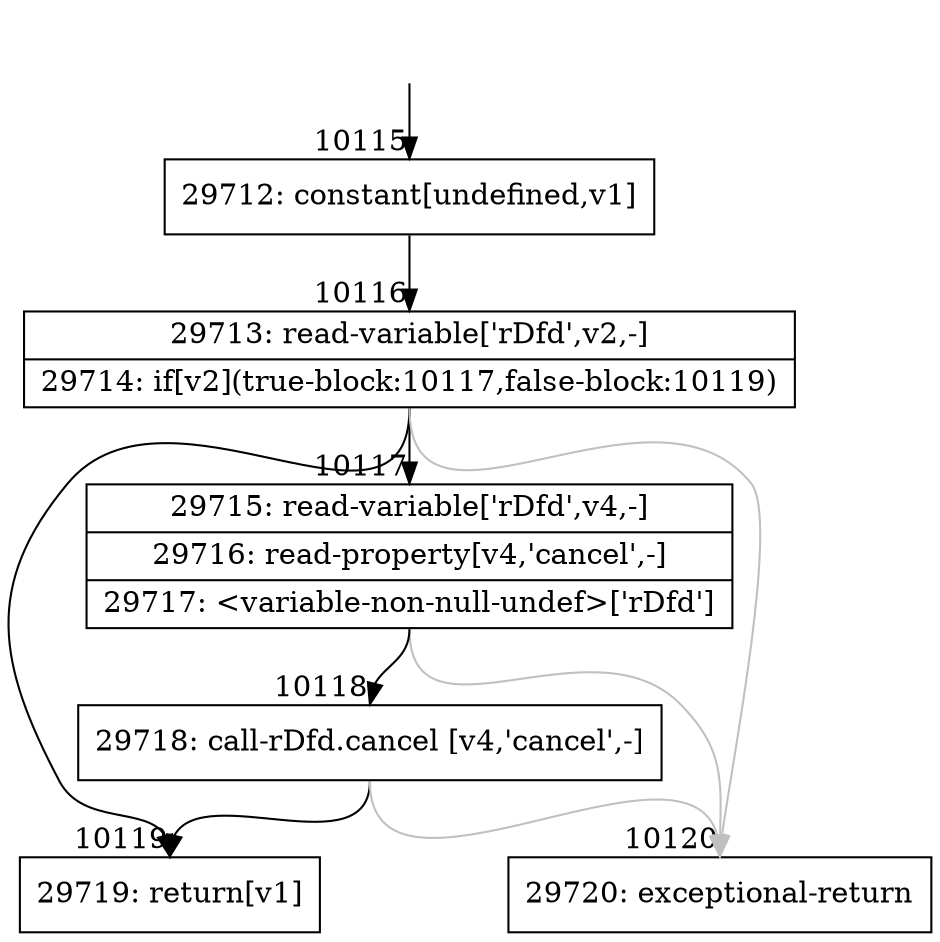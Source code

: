 digraph {
rankdir="TD"
BB_entry720[shape=none,label=""];
BB_entry720 -> BB10115 [tailport=s, headport=n, headlabel="    10115"]
BB10115 [shape=record label="{29712: constant[undefined,v1]}" ] 
BB10115 -> BB10116 [tailport=s, headport=n, headlabel="      10116"]
BB10116 [shape=record label="{29713: read-variable['rDfd',v2,-]|29714: if[v2](true-block:10117,false-block:10119)}" ] 
BB10116 -> BB10119 [tailport=s, headport=n, headlabel="      10119"]
BB10116 -> BB10117 [tailport=s, headport=n, headlabel="      10117"]
BB10116 -> BB10120 [tailport=s, headport=n, color=gray, headlabel="      10120"]
BB10117 [shape=record label="{29715: read-variable['rDfd',v4,-]|29716: read-property[v4,'cancel',-]|29717: \<variable-non-null-undef\>['rDfd']}" ] 
BB10117 -> BB10118 [tailport=s, headport=n, headlabel="      10118"]
BB10117 -> BB10120 [tailport=s, headport=n, color=gray]
BB10118 [shape=record label="{29718: call-rDfd.cancel [v4,'cancel',-]}" ] 
BB10118 -> BB10119 [tailport=s, headport=n]
BB10118 -> BB10120 [tailport=s, headport=n, color=gray]
BB10119 [shape=record label="{29719: return[v1]}" ] 
BB10120 [shape=record label="{29720: exceptional-return}" ] 
//#$~ 14165
}
